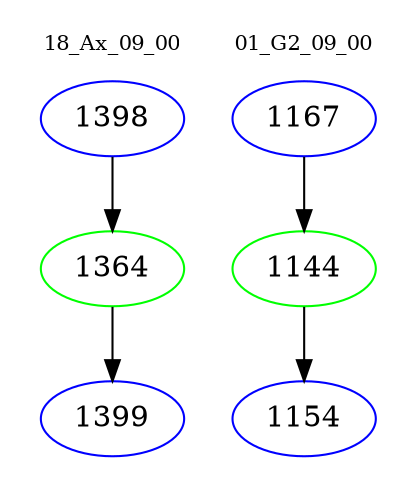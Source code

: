 digraph{
subgraph cluster_0 {
color = white
label = "18_Ax_09_00";
fontsize=10;
T0_1398 [label="1398", color="blue"]
T0_1398 -> T0_1364 [color="black"]
T0_1364 [label="1364", color="green"]
T0_1364 -> T0_1399 [color="black"]
T0_1399 [label="1399", color="blue"]
}
subgraph cluster_1 {
color = white
label = "01_G2_09_00";
fontsize=10;
T1_1167 [label="1167", color="blue"]
T1_1167 -> T1_1144 [color="black"]
T1_1144 [label="1144", color="green"]
T1_1144 -> T1_1154 [color="black"]
T1_1154 [label="1154", color="blue"]
}
}
